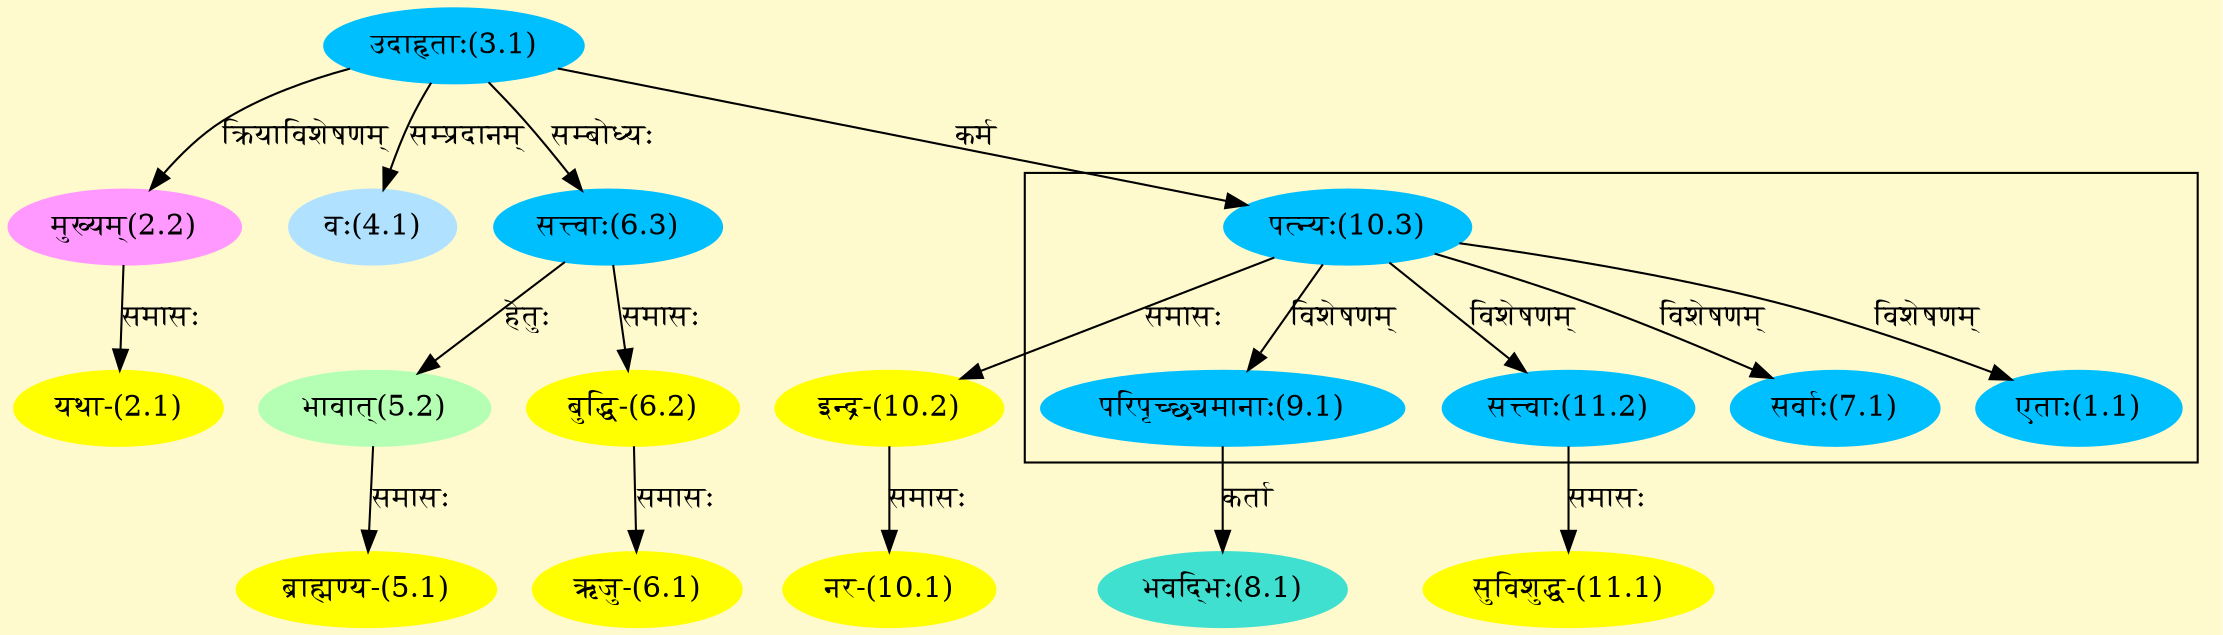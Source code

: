digraph G{
rankdir=BT;
 compound=true;
 bgcolor="lemonchiffon1";

subgraph cluster_1{
Node1_1 [style=filled, color="#00BFFF" label = "एताः(1.1)"]
Node10_3 [style=filled, color="#00BFFF" label = "पत्न्यः(10.3)"]
Node7_1 [style=filled, color="#00BFFF" label = "सर्वाः(7.1)"]
Node9_1 [style=filled, color="#00BFFF" label = "परिपृच्छ्यमानाः(9.1)"]
Node11_2 [style=filled, color="#00BFFF" label = "सत्त्वाः(11.2)"]

}
Node2_1 [style=filled, color="#FFFF00" label = "यथा-(2.1)"]
Node2_2 [style=filled, color="#FF99FF" label = "मुख्यम्(2.2)"]
Node3_1 [style=filled, color="#00BFFF" label = "उदाहृताः(3.1)"]
Node [style=filled, color="" label = "()"]
Node4_1 [style=filled, color="#B0E2FF" label = "वः(4.1)"]
Node5_1 [style=filled, color="#FFFF00" label = "ब्राह्मण्य-(5.1)"]
Node5_2 [style=filled, color="#B4FFB4" label = "भावात्(5.2)"]
Node6_3 [style=filled, color="#00BFFF" label = "सत्त्वाः(6.3)"]
Node6_1 [style=filled, color="#FFFF00" label = "ऋजु-(6.1)"]
Node6_2 [style=filled, color="#FFFF00" label = "बुद्धि-(6.2)"]
Node8_1 [style=filled, color="#40E0D0" label = "भवद्भिः(8.1)"]
Node9_1 [style=filled, color="#00BFFF" label = "परिपृच्छ्यमानाः(9.1)"]
Node10_1 [style=filled, color="#FFFF00" label = "नर-(10.1)"]
Node10_2 [style=filled, color="#FFFF00" label = "इन्द्र-(10.2)"]
Node10_3 [style=filled, color="#00BFFF" label = "पत्न्यः(10.3)"]
Node11_1 [style=filled, color="#FFFF00" label = "सुविशुद्ध-(11.1)"]
Node11_2 [style=filled, color="#00BFFF" label = "सत्त्वाः(11.2)"]
/* Start of Relations section */

Node1_1 -> Node10_3 [  label="विशेषणम्"  dir="back" ]
Node2_1 -> Node2_2 [  label="समासः"  dir="back" ]
Node2_2 -> Node3_1 [  label="क्रियाविशेषणम्"  dir="back" ]
Node4_1 -> Node3_1 [  label="सम्प्रदानम्"  dir="back" ]
Node5_1 -> Node5_2 [  label="समासः"  dir="back" ]
Node5_2 -> Node6_3 [  label="हेतुः"  dir="back" ]
Node6_1 -> Node6_2 [  label="समासः"  dir="back" ]
Node6_2 -> Node6_3 [  label="समासः"  dir="back" ]
Node6_3 -> Node3_1 [  label="सम्बोध्यः"  dir="back" ]
Node7_1 -> Node10_3 [  label="विशेषणम्"  dir="back" ]
Node8_1 -> Node9_1 [  label="कर्ता"  dir="back" ]
Node9_1 -> Node10_3 [  label="विशेषणम्"  dir="back" ]
Node10_1 -> Node10_2 [  label="समासः"  dir="back" ]
Node10_2 -> Node10_3 [  label="समासः"  dir="back" ]
Node10_3 -> Node3_1 [  label="कर्म"  dir="back" ]
Node11_1 -> Node11_2 [  label="समासः"  dir="back" ]
Node11_2 -> Node10_3 [  label="विशेषणम्"  dir="back" ]
}
